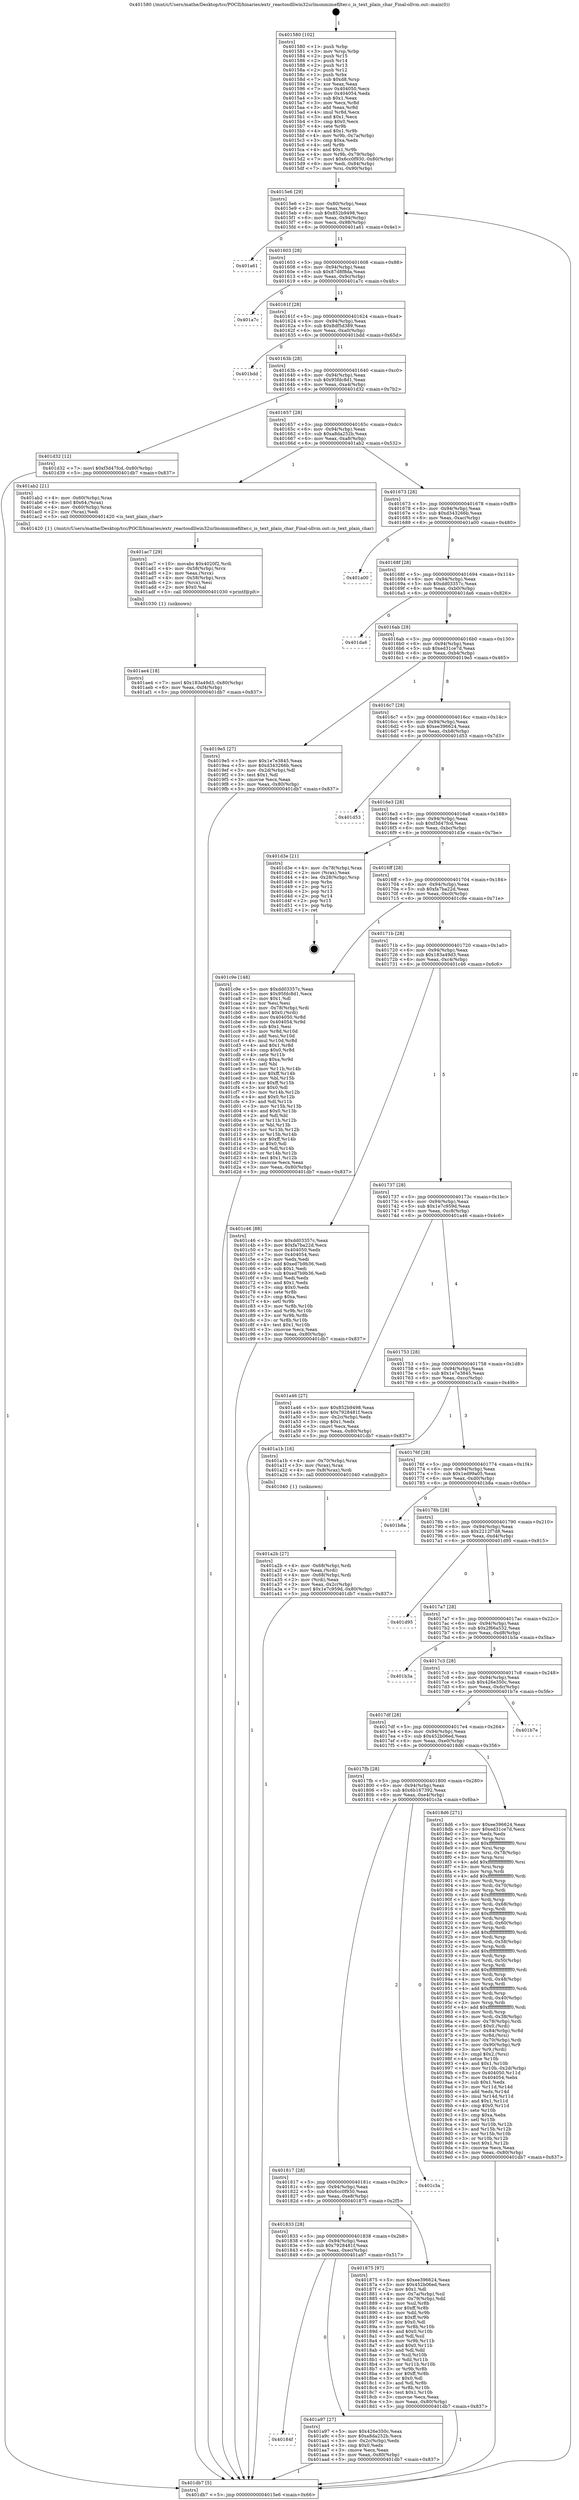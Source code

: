 digraph "0x401580" {
  label = "0x401580 (/mnt/c/Users/mathe/Desktop/tcc/POCII/binaries/extr_reactosdllwin32urlmonmimefilter.c_is_text_plain_char_Final-ollvm.out::main(0))"
  labelloc = "t"
  node[shape=record]

  Entry [label="",width=0.3,height=0.3,shape=circle,fillcolor=black,style=filled]
  "0x4015e6" [label="{
     0x4015e6 [29]\l
     | [instrs]\l
     &nbsp;&nbsp;0x4015e6 \<+3\>: mov -0x80(%rbp),%eax\l
     &nbsp;&nbsp;0x4015e9 \<+2\>: mov %eax,%ecx\l
     &nbsp;&nbsp;0x4015eb \<+6\>: sub $0x852b9498,%ecx\l
     &nbsp;&nbsp;0x4015f1 \<+6\>: mov %eax,-0x94(%rbp)\l
     &nbsp;&nbsp;0x4015f7 \<+6\>: mov %ecx,-0x98(%rbp)\l
     &nbsp;&nbsp;0x4015fd \<+6\>: je 0000000000401a61 \<main+0x4e1\>\l
  }"]
  "0x401a61" [label="{
     0x401a61\l
  }", style=dashed]
  "0x401603" [label="{
     0x401603 [28]\l
     | [instrs]\l
     &nbsp;&nbsp;0x401603 \<+5\>: jmp 0000000000401608 \<main+0x88\>\l
     &nbsp;&nbsp;0x401608 \<+6\>: mov -0x94(%rbp),%eax\l
     &nbsp;&nbsp;0x40160e \<+5\>: sub $0x87d8f8da,%eax\l
     &nbsp;&nbsp;0x401613 \<+6\>: mov %eax,-0x9c(%rbp)\l
     &nbsp;&nbsp;0x401619 \<+6\>: je 0000000000401a7c \<main+0x4fc\>\l
  }"]
  Exit [label="",width=0.3,height=0.3,shape=circle,fillcolor=black,style=filled,peripheries=2]
  "0x401a7c" [label="{
     0x401a7c\l
  }", style=dashed]
  "0x40161f" [label="{
     0x40161f [28]\l
     | [instrs]\l
     &nbsp;&nbsp;0x40161f \<+5\>: jmp 0000000000401624 \<main+0xa4\>\l
     &nbsp;&nbsp;0x401624 \<+6\>: mov -0x94(%rbp),%eax\l
     &nbsp;&nbsp;0x40162a \<+5\>: sub $0x8df5d389,%eax\l
     &nbsp;&nbsp;0x40162f \<+6\>: mov %eax,-0xa0(%rbp)\l
     &nbsp;&nbsp;0x401635 \<+6\>: je 0000000000401bdd \<main+0x65d\>\l
  }"]
  "0x401ae4" [label="{
     0x401ae4 [18]\l
     | [instrs]\l
     &nbsp;&nbsp;0x401ae4 \<+7\>: movl $0x183a49d3,-0x80(%rbp)\l
     &nbsp;&nbsp;0x401aeb \<+6\>: mov %eax,-0xf4(%rbp)\l
     &nbsp;&nbsp;0x401af1 \<+5\>: jmp 0000000000401db7 \<main+0x837\>\l
  }"]
  "0x401bdd" [label="{
     0x401bdd\l
  }", style=dashed]
  "0x40163b" [label="{
     0x40163b [28]\l
     | [instrs]\l
     &nbsp;&nbsp;0x40163b \<+5\>: jmp 0000000000401640 \<main+0xc0\>\l
     &nbsp;&nbsp;0x401640 \<+6\>: mov -0x94(%rbp),%eax\l
     &nbsp;&nbsp;0x401646 \<+5\>: sub $0x95fdc8d1,%eax\l
     &nbsp;&nbsp;0x40164b \<+6\>: mov %eax,-0xa4(%rbp)\l
     &nbsp;&nbsp;0x401651 \<+6\>: je 0000000000401d32 \<main+0x7b2\>\l
  }"]
  "0x401ac7" [label="{
     0x401ac7 [29]\l
     | [instrs]\l
     &nbsp;&nbsp;0x401ac7 \<+10\>: movabs $0x4020f2,%rdi\l
     &nbsp;&nbsp;0x401ad1 \<+4\>: mov -0x58(%rbp),%rcx\l
     &nbsp;&nbsp;0x401ad5 \<+2\>: mov %eax,(%rcx)\l
     &nbsp;&nbsp;0x401ad7 \<+4\>: mov -0x58(%rbp),%rcx\l
     &nbsp;&nbsp;0x401adb \<+2\>: mov (%rcx),%esi\l
     &nbsp;&nbsp;0x401add \<+2\>: mov $0x0,%al\l
     &nbsp;&nbsp;0x401adf \<+5\>: call 0000000000401030 \<printf@plt\>\l
     | [calls]\l
     &nbsp;&nbsp;0x401030 \{1\} (unknown)\l
  }"]
  "0x401d32" [label="{
     0x401d32 [12]\l
     | [instrs]\l
     &nbsp;&nbsp;0x401d32 \<+7\>: movl $0xf3d47fcd,-0x80(%rbp)\l
     &nbsp;&nbsp;0x401d39 \<+5\>: jmp 0000000000401db7 \<main+0x837\>\l
  }"]
  "0x401657" [label="{
     0x401657 [28]\l
     | [instrs]\l
     &nbsp;&nbsp;0x401657 \<+5\>: jmp 000000000040165c \<main+0xdc\>\l
     &nbsp;&nbsp;0x40165c \<+6\>: mov -0x94(%rbp),%eax\l
     &nbsp;&nbsp;0x401662 \<+5\>: sub $0xa8da252b,%eax\l
     &nbsp;&nbsp;0x401667 \<+6\>: mov %eax,-0xa8(%rbp)\l
     &nbsp;&nbsp;0x40166d \<+6\>: je 0000000000401ab2 \<main+0x532\>\l
  }"]
  "0x40184f" [label="{
     0x40184f\l
  }", style=dashed]
  "0x401ab2" [label="{
     0x401ab2 [21]\l
     | [instrs]\l
     &nbsp;&nbsp;0x401ab2 \<+4\>: mov -0x60(%rbp),%rax\l
     &nbsp;&nbsp;0x401ab6 \<+6\>: movl $0x64,(%rax)\l
     &nbsp;&nbsp;0x401abc \<+4\>: mov -0x60(%rbp),%rax\l
     &nbsp;&nbsp;0x401ac0 \<+2\>: mov (%rax),%edi\l
     &nbsp;&nbsp;0x401ac2 \<+5\>: call 0000000000401420 \<is_text_plain_char\>\l
     | [calls]\l
     &nbsp;&nbsp;0x401420 \{1\} (/mnt/c/Users/mathe/Desktop/tcc/POCII/binaries/extr_reactosdllwin32urlmonmimefilter.c_is_text_plain_char_Final-ollvm.out::is_text_plain_char)\l
  }"]
  "0x401673" [label="{
     0x401673 [28]\l
     | [instrs]\l
     &nbsp;&nbsp;0x401673 \<+5\>: jmp 0000000000401678 \<main+0xf8\>\l
     &nbsp;&nbsp;0x401678 \<+6\>: mov -0x94(%rbp),%eax\l
     &nbsp;&nbsp;0x40167e \<+5\>: sub $0xd343266b,%eax\l
     &nbsp;&nbsp;0x401683 \<+6\>: mov %eax,-0xac(%rbp)\l
     &nbsp;&nbsp;0x401689 \<+6\>: je 0000000000401a00 \<main+0x480\>\l
  }"]
  "0x401a97" [label="{
     0x401a97 [27]\l
     | [instrs]\l
     &nbsp;&nbsp;0x401a97 \<+5\>: mov $0x426e350c,%eax\l
     &nbsp;&nbsp;0x401a9c \<+5\>: mov $0xa8da252b,%ecx\l
     &nbsp;&nbsp;0x401aa1 \<+3\>: mov -0x2c(%rbp),%edx\l
     &nbsp;&nbsp;0x401aa4 \<+3\>: cmp $0x0,%edx\l
     &nbsp;&nbsp;0x401aa7 \<+3\>: cmove %ecx,%eax\l
     &nbsp;&nbsp;0x401aaa \<+3\>: mov %eax,-0x80(%rbp)\l
     &nbsp;&nbsp;0x401aad \<+5\>: jmp 0000000000401db7 \<main+0x837\>\l
  }"]
  "0x401a00" [label="{
     0x401a00\l
  }", style=dashed]
  "0x40168f" [label="{
     0x40168f [28]\l
     | [instrs]\l
     &nbsp;&nbsp;0x40168f \<+5\>: jmp 0000000000401694 \<main+0x114\>\l
     &nbsp;&nbsp;0x401694 \<+6\>: mov -0x94(%rbp),%eax\l
     &nbsp;&nbsp;0x40169a \<+5\>: sub $0xdd03357c,%eax\l
     &nbsp;&nbsp;0x40169f \<+6\>: mov %eax,-0xb0(%rbp)\l
     &nbsp;&nbsp;0x4016a5 \<+6\>: je 0000000000401da6 \<main+0x826\>\l
  }"]
  "0x401a2b" [label="{
     0x401a2b [27]\l
     | [instrs]\l
     &nbsp;&nbsp;0x401a2b \<+4\>: mov -0x68(%rbp),%rdi\l
     &nbsp;&nbsp;0x401a2f \<+2\>: mov %eax,(%rdi)\l
     &nbsp;&nbsp;0x401a31 \<+4\>: mov -0x68(%rbp),%rdi\l
     &nbsp;&nbsp;0x401a35 \<+2\>: mov (%rdi),%eax\l
     &nbsp;&nbsp;0x401a37 \<+3\>: mov %eax,-0x2c(%rbp)\l
     &nbsp;&nbsp;0x401a3a \<+7\>: movl $0x1e7c959d,-0x80(%rbp)\l
     &nbsp;&nbsp;0x401a41 \<+5\>: jmp 0000000000401db7 \<main+0x837\>\l
  }"]
  "0x401da6" [label="{
     0x401da6\l
  }", style=dashed]
  "0x4016ab" [label="{
     0x4016ab [28]\l
     | [instrs]\l
     &nbsp;&nbsp;0x4016ab \<+5\>: jmp 00000000004016b0 \<main+0x130\>\l
     &nbsp;&nbsp;0x4016b0 \<+6\>: mov -0x94(%rbp),%eax\l
     &nbsp;&nbsp;0x4016b6 \<+5\>: sub $0xed31ce7d,%eax\l
     &nbsp;&nbsp;0x4016bb \<+6\>: mov %eax,-0xb4(%rbp)\l
     &nbsp;&nbsp;0x4016c1 \<+6\>: je 00000000004019e5 \<main+0x465\>\l
  }"]
  "0x401580" [label="{
     0x401580 [102]\l
     | [instrs]\l
     &nbsp;&nbsp;0x401580 \<+1\>: push %rbp\l
     &nbsp;&nbsp;0x401581 \<+3\>: mov %rsp,%rbp\l
     &nbsp;&nbsp;0x401584 \<+2\>: push %r15\l
     &nbsp;&nbsp;0x401586 \<+2\>: push %r14\l
     &nbsp;&nbsp;0x401588 \<+2\>: push %r13\l
     &nbsp;&nbsp;0x40158a \<+2\>: push %r12\l
     &nbsp;&nbsp;0x40158c \<+1\>: push %rbx\l
     &nbsp;&nbsp;0x40158d \<+7\>: sub $0xd8,%rsp\l
     &nbsp;&nbsp;0x401594 \<+2\>: xor %eax,%eax\l
     &nbsp;&nbsp;0x401596 \<+7\>: mov 0x404050,%ecx\l
     &nbsp;&nbsp;0x40159d \<+7\>: mov 0x404054,%edx\l
     &nbsp;&nbsp;0x4015a4 \<+3\>: sub $0x1,%eax\l
     &nbsp;&nbsp;0x4015a7 \<+3\>: mov %ecx,%r8d\l
     &nbsp;&nbsp;0x4015aa \<+3\>: add %eax,%r8d\l
     &nbsp;&nbsp;0x4015ad \<+4\>: imul %r8d,%ecx\l
     &nbsp;&nbsp;0x4015b1 \<+3\>: and $0x1,%ecx\l
     &nbsp;&nbsp;0x4015b4 \<+3\>: cmp $0x0,%ecx\l
     &nbsp;&nbsp;0x4015b7 \<+4\>: sete %r9b\l
     &nbsp;&nbsp;0x4015bb \<+4\>: and $0x1,%r9b\l
     &nbsp;&nbsp;0x4015bf \<+4\>: mov %r9b,-0x7a(%rbp)\l
     &nbsp;&nbsp;0x4015c3 \<+3\>: cmp $0xa,%edx\l
     &nbsp;&nbsp;0x4015c6 \<+4\>: setl %r9b\l
     &nbsp;&nbsp;0x4015ca \<+4\>: and $0x1,%r9b\l
     &nbsp;&nbsp;0x4015ce \<+4\>: mov %r9b,-0x79(%rbp)\l
     &nbsp;&nbsp;0x4015d2 \<+7\>: movl $0x6cc0f930,-0x80(%rbp)\l
     &nbsp;&nbsp;0x4015d9 \<+6\>: mov %edi,-0x84(%rbp)\l
     &nbsp;&nbsp;0x4015df \<+7\>: mov %rsi,-0x90(%rbp)\l
  }"]
  "0x4019e5" [label="{
     0x4019e5 [27]\l
     | [instrs]\l
     &nbsp;&nbsp;0x4019e5 \<+5\>: mov $0x1e7e3845,%eax\l
     &nbsp;&nbsp;0x4019ea \<+5\>: mov $0xd343266b,%ecx\l
     &nbsp;&nbsp;0x4019ef \<+3\>: mov -0x2d(%rbp),%dl\l
     &nbsp;&nbsp;0x4019f2 \<+3\>: test $0x1,%dl\l
     &nbsp;&nbsp;0x4019f5 \<+3\>: cmovne %ecx,%eax\l
     &nbsp;&nbsp;0x4019f8 \<+3\>: mov %eax,-0x80(%rbp)\l
     &nbsp;&nbsp;0x4019fb \<+5\>: jmp 0000000000401db7 \<main+0x837\>\l
  }"]
  "0x4016c7" [label="{
     0x4016c7 [28]\l
     | [instrs]\l
     &nbsp;&nbsp;0x4016c7 \<+5\>: jmp 00000000004016cc \<main+0x14c\>\l
     &nbsp;&nbsp;0x4016cc \<+6\>: mov -0x94(%rbp),%eax\l
     &nbsp;&nbsp;0x4016d2 \<+5\>: sub $0xee396624,%eax\l
     &nbsp;&nbsp;0x4016d7 \<+6\>: mov %eax,-0xb8(%rbp)\l
     &nbsp;&nbsp;0x4016dd \<+6\>: je 0000000000401d53 \<main+0x7d3\>\l
  }"]
  "0x401db7" [label="{
     0x401db7 [5]\l
     | [instrs]\l
     &nbsp;&nbsp;0x401db7 \<+5\>: jmp 00000000004015e6 \<main+0x66\>\l
  }"]
  "0x401d53" [label="{
     0x401d53\l
  }", style=dashed]
  "0x4016e3" [label="{
     0x4016e3 [28]\l
     | [instrs]\l
     &nbsp;&nbsp;0x4016e3 \<+5\>: jmp 00000000004016e8 \<main+0x168\>\l
     &nbsp;&nbsp;0x4016e8 \<+6\>: mov -0x94(%rbp),%eax\l
     &nbsp;&nbsp;0x4016ee \<+5\>: sub $0xf3d47fcd,%eax\l
     &nbsp;&nbsp;0x4016f3 \<+6\>: mov %eax,-0xbc(%rbp)\l
     &nbsp;&nbsp;0x4016f9 \<+6\>: je 0000000000401d3e \<main+0x7be\>\l
  }"]
  "0x401833" [label="{
     0x401833 [28]\l
     | [instrs]\l
     &nbsp;&nbsp;0x401833 \<+5\>: jmp 0000000000401838 \<main+0x2b8\>\l
     &nbsp;&nbsp;0x401838 \<+6\>: mov -0x94(%rbp),%eax\l
     &nbsp;&nbsp;0x40183e \<+5\>: sub $0x7928481f,%eax\l
     &nbsp;&nbsp;0x401843 \<+6\>: mov %eax,-0xec(%rbp)\l
     &nbsp;&nbsp;0x401849 \<+6\>: je 0000000000401a97 \<main+0x517\>\l
  }"]
  "0x401d3e" [label="{
     0x401d3e [21]\l
     | [instrs]\l
     &nbsp;&nbsp;0x401d3e \<+4\>: mov -0x78(%rbp),%rax\l
     &nbsp;&nbsp;0x401d42 \<+2\>: mov (%rax),%eax\l
     &nbsp;&nbsp;0x401d44 \<+4\>: lea -0x28(%rbp),%rsp\l
     &nbsp;&nbsp;0x401d48 \<+1\>: pop %rbx\l
     &nbsp;&nbsp;0x401d49 \<+2\>: pop %r12\l
     &nbsp;&nbsp;0x401d4b \<+2\>: pop %r13\l
     &nbsp;&nbsp;0x401d4d \<+2\>: pop %r14\l
     &nbsp;&nbsp;0x401d4f \<+2\>: pop %r15\l
     &nbsp;&nbsp;0x401d51 \<+1\>: pop %rbp\l
     &nbsp;&nbsp;0x401d52 \<+1\>: ret\l
  }"]
  "0x4016ff" [label="{
     0x4016ff [28]\l
     | [instrs]\l
     &nbsp;&nbsp;0x4016ff \<+5\>: jmp 0000000000401704 \<main+0x184\>\l
     &nbsp;&nbsp;0x401704 \<+6\>: mov -0x94(%rbp),%eax\l
     &nbsp;&nbsp;0x40170a \<+5\>: sub $0xfa7ba22d,%eax\l
     &nbsp;&nbsp;0x40170f \<+6\>: mov %eax,-0xc0(%rbp)\l
     &nbsp;&nbsp;0x401715 \<+6\>: je 0000000000401c9e \<main+0x71e\>\l
  }"]
  "0x401875" [label="{
     0x401875 [97]\l
     | [instrs]\l
     &nbsp;&nbsp;0x401875 \<+5\>: mov $0xee396624,%eax\l
     &nbsp;&nbsp;0x40187a \<+5\>: mov $0x452b06ed,%ecx\l
     &nbsp;&nbsp;0x40187f \<+2\>: mov $0x1,%dl\l
     &nbsp;&nbsp;0x401881 \<+4\>: mov -0x7a(%rbp),%sil\l
     &nbsp;&nbsp;0x401885 \<+4\>: mov -0x79(%rbp),%dil\l
     &nbsp;&nbsp;0x401889 \<+3\>: mov %sil,%r8b\l
     &nbsp;&nbsp;0x40188c \<+4\>: xor $0xff,%r8b\l
     &nbsp;&nbsp;0x401890 \<+3\>: mov %dil,%r9b\l
     &nbsp;&nbsp;0x401893 \<+4\>: xor $0xff,%r9b\l
     &nbsp;&nbsp;0x401897 \<+3\>: xor $0x0,%dl\l
     &nbsp;&nbsp;0x40189a \<+3\>: mov %r8b,%r10b\l
     &nbsp;&nbsp;0x40189d \<+4\>: and $0x0,%r10b\l
     &nbsp;&nbsp;0x4018a1 \<+3\>: and %dl,%sil\l
     &nbsp;&nbsp;0x4018a4 \<+3\>: mov %r9b,%r11b\l
     &nbsp;&nbsp;0x4018a7 \<+4\>: and $0x0,%r11b\l
     &nbsp;&nbsp;0x4018ab \<+3\>: and %dl,%dil\l
     &nbsp;&nbsp;0x4018ae \<+3\>: or %sil,%r10b\l
     &nbsp;&nbsp;0x4018b1 \<+3\>: or %dil,%r11b\l
     &nbsp;&nbsp;0x4018b4 \<+3\>: xor %r11b,%r10b\l
     &nbsp;&nbsp;0x4018b7 \<+3\>: or %r9b,%r8b\l
     &nbsp;&nbsp;0x4018ba \<+4\>: xor $0xff,%r8b\l
     &nbsp;&nbsp;0x4018be \<+3\>: or $0x0,%dl\l
     &nbsp;&nbsp;0x4018c1 \<+3\>: and %dl,%r8b\l
     &nbsp;&nbsp;0x4018c4 \<+3\>: or %r8b,%r10b\l
     &nbsp;&nbsp;0x4018c7 \<+4\>: test $0x1,%r10b\l
     &nbsp;&nbsp;0x4018cb \<+3\>: cmovne %ecx,%eax\l
     &nbsp;&nbsp;0x4018ce \<+3\>: mov %eax,-0x80(%rbp)\l
     &nbsp;&nbsp;0x4018d1 \<+5\>: jmp 0000000000401db7 \<main+0x837\>\l
  }"]
  "0x401c9e" [label="{
     0x401c9e [148]\l
     | [instrs]\l
     &nbsp;&nbsp;0x401c9e \<+5\>: mov $0xdd03357c,%eax\l
     &nbsp;&nbsp;0x401ca3 \<+5\>: mov $0x95fdc8d1,%ecx\l
     &nbsp;&nbsp;0x401ca8 \<+2\>: mov $0x1,%dl\l
     &nbsp;&nbsp;0x401caa \<+2\>: xor %esi,%esi\l
     &nbsp;&nbsp;0x401cac \<+4\>: mov -0x78(%rbp),%rdi\l
     &nbsp;&nbsp;0x401cb0 \<+6\>: movl $0x0,(%rdi)\l
     &nbsp;&nbsp;0x401cb6 \<+8\>: mov 0x404050,%r8d\l
     &nbsp;&nbsp;0x401cbe \<+8\>: mov 0x404054,%r9d\l
     &nbsp;&nbsp;0x401cc6 \<+3\>: sub $0x1,%esi\l
     &nbsp;&nbsp;0x401cc9 \<+3\>: mov %r8d,%r10d\l
     &nbsp;&nbsp;0x401ccc \<+3\>: add %esi,%r10d\l
     &nbsp;&nbsp;0x401ccf \<+4\>: imul %r10d,%r8d\l
     &nbsp;&nbsp;0x401cd3 \<+4\>: and $0x1,%r8d\l
     &nbsp;&nbsp;0x401cd7 \<+4\>: cmp $0x0,%r8d\l
     &nbsp;&nbsp;0x401cdb \<+4\>: sete %r11b\l
     &nbsp;&nbsp;0x401cdf \<+4\>: cmp $0xa,%r9d\l
     &nbsp;&nbsp;0x401ce3 \<+3\>: setl %bl\l
     &nbsp;&nbsp;0x401ce6 \<+3\>: mov %r11b,%r14b\l
     &nbsp;&nbsp;0x401ce9 \<+4\>: xor $0xff,%r14b\l
     &nbsp;&nbsp;0x401ced \<+3\>: mov %bl,%r15b\l
     &nbsp;&nbsp;0x401cf0 \<+4\>: xor $0xff,%r15b\l
     &nbsp;&nbsp;0x401cf4 \<+3\>: xor $0x0,%dl\l
     &nbsp;&nbsp;0x401cf7 \<+3\>: mov %r14b,%r12b\l
     &nbsp;&nbsp;0x401cfa \<+4\>: and $0x0,%r12b\l
     &nbsp;&nbsp;0x401cfe \<+3\>: and %dl,%r11b\l
     &nbsp;&nbsp;0x401d01 \<+3\>: mov %r15b,%r13b\l
     &nbsp;&nbsp;0x401d04 \<+4\>: and $0x0,%r13b\l
     &nbsp;&nbsp;0x401d08 \<+2\>: and %dl,%bl\l
     &nbsp;&nbsp;0x401d0a \<+3\>: or %r11b,%r12b\l
     &nbsp;&nbsp;0x401d0d \<+3\>: or %bl,%r13b\l
     &nbsp;&nbsp;0x401d10 \<+3\>: xor %r13b,%r12b\l
     &nbsp;&nbsp;0x401d13 \<+3\>: or %r15b,%r14b\l
     &nbsp;&nbsp;0x401d16 \<+4\>: xor $0xff,%r14b\l
     &nbsp;&nbsp;0x401d1a \<+3\>: or $0x0,%dl\l
     &nbsp;&nbsp;0x401d1d \<+3\>: and %dl,%r14b\l
     &nbsp;&nbsp;0x401d20 \<+3\>: or %r14b,%r12b\l
     &nbsp;&nbsp;0x401d23 \<+4\>: test $0x1,%r12b\l
     &nbsp;&nbsp;0x401d27 \<+3\>: cmovne %ecx,%eax\l
     &nbsp;&nbsp;0x401d2a \<+3\>: mov %eax,-0x80(%rbp)\l
     &nbsp;&nbsp;0x401d2d \<+5\>: jmp 0000000000401db7 \<main+0x837\>\l
  }"]
  "0x40171b" [label="{
     0x40171b [28]\l
     | [instrs]\l
     &nbsp;&nbsp;0x40171b \<+5\>: jmp 0000000000401720 \<main+0x1a0\>\l
     &nbsp;&nbsp;0x401720 \<+6\>: mov -0x94(%rbp),%eax\l
     &nbsp;&nbsp;0x401726 \<+5\>: sub $0x183a49d3,%eax\l
     &nbsp;&nbsp;0x40172b \<+6\>: mov %eax,-0xc4(%rbp)\l
     &nbsp;&nbsp;0x401731 \<+6\>: je 0000000000401c46 \<main+0x6c6\>\l
  }"]
  "0x401817" [label="{
     0x401817 [28]\l
     | [instrs]\l
     &nbsp;&nbsp;0x401817 \<+5\>: jmp 000000000040181c \<main+0x29c\>\l
     &nbsp;&nbsp;0x40181c \<+6\>: mov -0x94(%rbp),%eax\l
     &nbsp;&nbsp;0x401822 \<+5\>: sub $0x6cc0f930,%eax\l
     &nbsp;&nbsp;0x401827 \<+6\>: mov %eax,-0xe8(%rbp)\l
     &nbsp;&nbsp;0x40182d \<+6\>: je 0000000000401875 \<main+0x2f5\>\l
  }"]
  "0x401c46" [label="{
     0x401c46 [88]\l
     | [instrs]\l
     &nbsp;&nbsp;0x401c46 \<+5\>: mov $0xdd03357c,%eax\l
     &nbsp;&nbsp;0x401c4b \<+5\>: mov $0xfa7ba22d,%ecx\l
     &nbsp;&nbsp;0x401c50 \<+7\>: mov 0x404050,%edx\l
     &nbsp;&nbsp;0x401c57 \<+7\>: mov 0x404054,%esi\l
     &nbsp;&nbsp;0x401c5e \<+2\>: mov %edx,%edi\l
     &nbsp;&nbsp;0x401c60 \<+6\>: add $0xed7b9b36,%edi\l
     &nbsp;&nbsp;0x401c66 \<+3\>: sub $0x1,%edi\l
     &nbsp;&nbsp;0x401c69 \<+6\>: sub $0xed7b9b36,%edi\l
     &nbsp;&nbsp;0x401c6f \<+3\>: imul %edi,%edx\l
     &nbsp;&nbsp;0x401c72 \<+3\>: and $0x1,%edx\l
     &nbsp;&nbsp;0x401c75 \<+3\>: cmp $0x0,%edx\l
     &nbsp;&nbsp;0x401c78 \<+4\>: sete %r8b\l
     &nbsp;&nbsp;0x401c7c \<+3\>: cmp $0xa,%esi\l
     &nbsp;&nbsp;0x401c7f \<+4\>: setl %r9b\l
     &nbsp;&nbsp;0x401c83 \<+3\>: mov %r8b,%r10b\l
     &nbsp;&nbsp;0x401c86 \<+3\>: and %r9b,%r10b\l
     &nbsp;&nbsp;0x401c89 \<+3\>: xor %r9b,%r8b\l
     &nbsp;&nbsp;0x401c8c \<+3\>: or %r8b,%r10b\l
     &nbsp;&nbsp;0x401c8f \<+4\>: test $0x1,%r10b\l
     &nbsp;&nbsp;0x401c93 \<+3\>: cmovne %ecx,%eax\l
     &nbsp;&nbsp;0x401c96 \<+3\>: mov %eax,-0x80(%rbp)\l
     &nbsp;&nbsp;0x401c99 \<+5\>: jmp 0000000000401db7 \<main+0x837\>\l
  }"]
  "0x401737" [label="{
     0x401737 [28]\l
     | [instrs]\l
     &nbsp;&nbsp;0x401737 \<+5\>: jmp 000000000040173c \<main+0x1bc\>\l
     &nbsp;&nbsp;0x40173c \<+6\>: mov -0x94(%rbp),%eax\l
     &nbsp;&nbsp;0x401742 \<+5\>: sub $0x1e7c959d,%eax\l
     &nbsp;&nbsp;0x401747 \<+6\>: mov %eax,-0xc8(%rbp)\l
     &nbsp;&nbsp;0x40174d \<+6\>: je 0000000000401a46 \<main+0x4c6\>\l
  }"]
  "0x401c3a" [label="{
     0x401c3a\l
  }", style=dashed]
  "0x401a46" [label="{
     0x401a46 [27]\l
     | [instrs]\l
     &nbsp;&nbsp;0x401a46 \<+5\>: mov $0x852b9498,%eax\l
     &nbsp;&nbsp;0x401a4b \<+5\>: mov $0x7928481f,%ecx\l
     &nbsp;&nbsp;0x401a50 \<+3\>: mov -0x2c(%rbp),%edx\l
     &nbsp;&nbsp;0x401a53 \<+3\>: cmp $0x1,%edx\l
     &nbsp;&nbsp;0x401a56 \<+3\>: cmovl %ecx,%eax\l
     &nbsp;&nbsp;0x401a59 \<+3\>: mov %eax,-0x80(%rbp)\l
     &nbsp;&nbsp;0x401a5c \<+5\>: jmp 0000000000401db7 \<main+0x837\>\l
  }"]
  "0x401753" [label="{
     0x401753 [28]\l
     | [instrs]\l
     &nbsp;&nbsp;0x401753 \<+5\>: jmp 0000000000401758 \<main+0x1d8\>\l
     &nbsp;&nbsp;0x401758 \<+6\>: mov -0x94(%rbp),%eax\l
     &nbsp;&nbsp;0x40175e \<+5\>: sub $0x1e7e3845,%eax\l
     &nbsp;&nbsp;0x401763 \<+6\>: mov %eax,-0xcc(%rbp)\l
     &nbsp;&nbsp;0x401769 \<+6\>: je 0000000000401a1b \<main+0x49b\>\l
  }"]
  "0x4017fb" [label="{
     0x4017fb [28]\l
     | [instrs]\l
     &nbsp;&nbsp;0x4017fb \<+5\>: jmp 0000000000401800 \<main+0x280\>\l
     &nbsp;&nbsp;0x401800 \<+6\>: mov -0x94(%rbp),%eax\l
     &nbsp;&nbsp;0x401806 \<+5\>: sub $0x6b167392,%eax\l
     &nbsp;&nbsp;0x40180b \<+6\>: mov %eax,-0xe4(%rbp)\l
     &nbsp;&nbsp;0x401811 \<+6\>: je 0000000000401c3a \<main+0x6ba\>\l
  }"]
  "0x401a1b" [label="{
     0x401a1b [16]\l
     | [instrs]\l
     &nbsp;&nbsp;0x401a1b \<+4\>: mov -0x70(%rbp),%rax\l
     &nbsp;&nbsp;0x401a1f \<+3\>: mov (%rax),%rax\l
     &nbsp;&nbsp;0x401a22 \<+4\>: mov 0x8(%rax),%rdi\l
     &nbsp;&nbsp;0x401a26 \<+5\>: call 0000000000401040 \<atoi@plt\>\l
     | [calls]\l
     &nbsp;&nbsp;0x401040 \{1\} (unknown)\l
  }"]
  "0x40176f" [label="{
     0x40176f [28]\l
     | [instrs]\l
     &nbsp;&nbsp;0x40176f \<+5\>: jmp 0000000000401774 \<main+0x1f4\>\l
     &nbsp;&nbsp;0x401774 \<+6\>: mov -0x94(%rbp),%eax\l
     &nbsp;&nbsp;0x40177a \<+5\>: sub $0x1ed99a05,%eax\l
     &nbsp;&nbsp;0x40177f \<+6\>: mov %eax,-0xd0(%rbp)\l
     &nbsp;&nbsp;0x401785 \<+6\>: je 0000000000401b8a \<main+0x60a\>\l
  }"]
  "0x4018d6" [label="{
     0x4018d6 [271]\l
     | [instrs]\l
     &nbsp;&nbsp;0x4018d6 \<+5\>: mov $0xee396624,%eax\l
     &nbsp;&nbsp;0x4018db \<+5\>: mov $0xed31ce7d,%ecx\l
     &nbsp;&nbsp;0x4018e0 \<+2\>: xor %edx,%edx\l
     &nbsp;&nbsp;0x4018e2 \<+3\>: mov %rsp,%rsi\l
     &nbsp;&nbsp;0x4018e5 \<+4\>: add $0xfffffffffffffff0,%rsi\l
     &nbsp;&nbsp;0x4018e9 \<+3\>: mov %rsi,%rsp\l
     &nbsp;&nbsp;0x4018ec \<+4\>: mov %rsi,-0x78(%rbp)\l
     &nbsp;&nbsp;0x4018f0 \<+3\>: mov %rsp,%rsi\l
     &nbsp;&nbsp;0x4018f3 \<+4\>: add $0xfffffffffffffff0,%rsi\l
     &nbsp;&nbsp;0x4018f7 \<+3\>: mov %rsi,%rsp\l
     &nbsp;&nbsp;0x4018fa \<+3\>: mov %rsp,%rdi\l
     &nbsp;&nbsp;0x4018fd \<+4\>: add $0xfffffffffffffff0,%rdi\l
     &nbsp;&nbsp;0x401901 \<+3\>: mov %rdi,%rsp\l
     &nbsp;&nbsp;0x401904 \<+4\>: mov %rdi,-0x70(%rbp)\l
     &nbsp;&nbsp;0x401908 \<+3\>: mov %rsp,%rdi\l
     &nbsp;&nbsp;0x40190b \<+4\>: add $0xfffffffffffffff0,%rdi\l
     &nbsp;&nbsp;0x40190f \<+3\>: mov %rdi,%rsp\l
     &nbsp;&nbsp;0x401912 \<+4\>: mov %rdi,-0x68(%rbp)\l
     &nbsp;&nbsp;0x401916 \<+3\>: mov %rsp,%rdi\l
     &nbsp;&nbsp;0x401919 \<+4\>: add $0xfffffffffffffff0,%rdi\l
     &nbsp;&nbsp;0x40191d \<+3\>: mov %rdi,%rsp\l
     &nbsp;&nbsp;0x401920 \<+4\>: mov %rdi,-0x60(%rbp)\l
     &nbsp;&nbsp;0x401924 \<+3\>: mov %rsp,%rdi\l
     &nbsp;&nbsp;0x401927 \<+4\>: add $0xfffffffffffffff0,%rdi\l
     &nbsp;&nbsp;0x40192b \<+3\>: mov %rdi,%rsp\l
     &nbsp;&nbsp;0x40192e \<+4\>: mov %rdi,-0x58(%rbp)\l
     &nbsp;&nbsp;0x401932 \<+3\>: mov %rsp,%rdi\l
     &nbsp;&nbsp;0x401935 \<+4\>: add $0xfffffffffffffff0,%rdi\l
     &nbsp;&nbsp;0x401939 \<+3\>: mov %rdi,%rsp\l
     &nbsp;&nbsp;0x40193c \<+4\>: mov %rdi,-0x50(%rbp)\l
     &nbsp;&nbsp;0x401940 \<+3\>: mov %rsp,%rdi\l
     &nbsp;&nbsp;0x401943 \<+4\>: add $0xfffffffffffffff0,%rdi\l
     &nbsp;&nbsp;0x401947 \<+3\>: mov %rdi,%rsp\l
     &nbsp;&nbsp;0x40194a \<+4\>: mov %rdi,-0x48(%rbp)\l
     &nbsp;&nbsp;0x40194e \<+3\>: mov %rsp,%rdi\l
     &nbsp;&nbsp;0x401951 \<+4\>: add $0xfffffffffffffff0,%rdi\l
     &nbsp;&nbsp;0x401955 \<+3\>: mov %rdi,%rsp\l
     &nbsp;&nbsp;0x401958 \<+4\>: mov %rdi,-0x40(%rbp)\l
     &nbsp;&nbsp;0x40195c \<+3\>: mov %rsp,%rdi\l
     &nbsp;&nbsp;0x40195f \<+4\>: add $0xfffffffffffffff0,%rdi\l
     &nbsp;&nbsp;0x401963 \<+3\>: mov %rdi,%rsp\l
     &nbsp;&nbsp;0x401966 \<+4\>: mov %rdi,-0x38(%rbp)\l
     &nbsp;&nbsp;0x40196a \<+4\>: mov -0x78(%rbp),%rdi\l
     &nbsp;&nbsp;0x40196e \<+6\>: movl $0x0,(%rdi)\l
     &nbsp;&nbsp;0x401974 \<+7\>: mov -0x84(%rbp),%r8d\l
     &nbsp;&nbsp;0x40197b \<+3\>: mov %r8d,(%rsi)\l
     &nbsp;&nbsp;0x40197e \<+4\>: mov -0x70(%rbp),%rdi\l
     &nbsp;&nbsp;0x401982 \<+7\>: mov -0x90(%rbp),%r9\l
     &nbsp;&nbsp;0x401989 \<+3\>: mov %r9,(%rdi)\l
     &nbsp;&nbsp;0x40198c \<+3\>: cmpl $0x2,(%rsi)\l
     &nbsp;&nbsp;0x40198f \<+4\>: setne %r10b\l
     &nbsp;&nbsp;0x401993 \<+4\>: and $0x1,%r10b\l
     &nbsp;&nbsp;0x401997 \<+4\>: mov %r10b,-0x2d(%rbp)\l
     &nbsp;&nbsp;0x40199b \<+8\>: mov 0x404050,%r11d\l
     &nbsp;&nbsp;0x4019a3 \<+7\>: mov 0x404054,%ebx\l
     &nbsp;&nbsp;0x4019aa \<+3\>: sub $0x1,%edx\l
     &nbsp;&nbsp;0x4019ad \<+3\>: mov %r11d,%r14d\l
     &nbsp;&nbsp;0x4019b0 \<+3\>: add %edx,%r14d\l
     &nbsp;&nbsp;0x4019b3 \<+4\>: imul %r14d,%r11d\l
     &nbsp;&nbsp;0x4019b7 \<+4\>: and $0x1,%r11d\l
     &nbsp;&nbsp;0x4019bb \<+4\>: cmp $0x0,%r11d\l
     &nbsp;&nbsp;0x4019bf \<+4\>: sete %r10b\l
     &nbsp;&nbsp;0x4019c3 \<+3\>: cmp $0xa,%ebx\l
     &nbsp;&nbsp;0x4019c6 \<+4\>: setl %r15b\l
     &nbsp;&nbsp;0x4019ca \<+3\>: mov %r10b,%r12b\l
     &nbsp;&nbsp;0x4019cd \<+3\>: and %r15b,%r12b\l
     &nbsp;&nbsp;0x4019d0 \<+3\>: xor %r15b,%r10b\l
     &nbsp;&nbsp;0x4019d3 \<+3\>: or %r10b,%r12b\l
     &nbsp;&nbsp;0x4019d6 \<+4\>: test $0x1,%r12b\l
     &nbsp;&nbsp;0x4019da \<+3\>: cmovne %ecx,%eax\l
     &nbsp;&nbsp;0x4019dd \<+3\>: mov %eax,-0x80(%rbp)\l
     &nbsp;&nbsp;0x4019e0 \<+5\>: jmp 0000000000401db7 \<main+0x837\>\l
  }"]
  "0x401b8a" [label="{
     0x401b8a\l
  }", style=dashed]
  "0x40178b" [label="{
     0x40178b [28]\l
     | [instrs]\l
     &nbsp;&nbsp;0x40178b \<+5\>: jmp 0000000000401790 \<main+0x210\>\l
     &nbsp;&nbsp;0x401790 \<+6\>: mov -0x94(%rbp),%eax\l
     &nbsp;&nbsp;0x401796 \<+5\>: sub $0x2212f7d8,%eax\l
     &nbsp;&nbsp;0x40179b \<+6\>: mov %eax,-0xd4(%rbp)\l
     &nbsp;&nbsp;0x4017a1 \<+6\>: je 0000000000401d95 \<main+0x815\>\l
  }"]
  "0x4017df" [label="{
     0x4017df [28]\l
     | [instrs]\l
     &nbsp;&nbsp;0x4017df \<+5\>: jmp 00000000004017e4 \<main+0x264\>\l
     &nbsp;&nbsp;0x4017e4 \<+6\>: mov -0x94(%rbp),%eax\l
     &nbsp;&nbsp;0x4017ea \<+5\>: sub $0x452b06ed,%eax\l
     &nbsp;&nbsp;0x4017ef \<+6\>: mov %eax,-0xe0(%rbp)\l
     &nbsp;&nbsp;0x4017f5 \<+6\>: je 00000000004018d6 \<main+0x356\>\l
  }"]
  "0x401d95" [label="{
     0x401d95\l
  }", style=dashed]
  "0x4017a7" [label="{
     0x4017a7 [28]\l
     | [instrs]\l
     &nbsp;&nbsp;0x4017a7 \<+5\>: jmp 00000000004017ac \<main+0x22c\>\l
     &nbsp;&nbsp;0x4017ac \<+6\>: mov -0x94(%rbp),%eax\l
     &nbsp;&nbsp;0x4017b2 \<+5\>: sub $0x2f66a532,%eax\l
     &nbsp;&nbsp;0x4017b7 \<+6\>: mov %eax,-0xd8(%rbp)\l
     &nbsp;&nbsp;0x4017bd \<+6\>: je 0000000000401b3a \<main+0x5ba\>\l
  }"]
  "0x401b7e" [label="{
     0x401b7e\l
  }", style=dashed]
  "0x401b3a" [label="{
     0x401b3a\l
  }", style=dashed]
  "0x4017c3" [label="{
     0x4017c3 [28]\l
     | [instrs]\l
     &nbsp;&nbsp;0x4017c3 \<+5\>: jmp 00000000004017c8 \<main+0x248\>\l
     &nbsp;&nbsp;0x4017c8 \<+6\>: mov -0x94(%rbp),%eax\l
     &nbsp;&nbsp;0x4017ce \<+5\>: sub $0x426e350c,%eax\l
     &nbsp;&nbsp;0x4017d3 \<+6\>: mov %eax,-0xdc(%rbp)\l
     &nbsp;&nbsp;0x4017d9 \<+6\>: je 0000000000401b7e \<main+0x5fe\>\l
  }"]
  Entry -> "0x401580" [label=" 1"]
  "0x4015e6" -> "0x401a61" [label=" 0"]
  "0x4015e6" -> "0x401603" [label=" 11"]
  "0x401d3e" -> Exit [label=" 1"]
  "0x401603" -> "0x401a7c" [label=" 0"]
  "0x401603" -> "0x40161f" [label=" 11"]
  "0x401d32" -> "0x401db7" [label=" 1"]
  "0x40161f" -> "0x401bdd" [label=" 0"]
  "0x40161f" -> "0x40163b" [label=" 11"]
  "0x401c9e" -> "0x401db7" [label=" 1"]
  "0x40163b" -> "0x401d32" [label=" 1"]
  "0x40163b" -> "0x401657" [label=" 10"]
  "0x401c46" -> "0x401db7" [label=" 1"]
  "0x401657" -> "0x401ab2" [label=" 1"]
  "0x401657" -> "0x401673" [label=" 9"]
  "0x401ae4" -> "0x401db7" [label=" 1"]
  "0x401673" -> "0x401a00" [label=" 0"]
  "0x401673" -> "0x40168f" [label=" 9"]
  "0x401ac7" -> "0x401ae4" [label=" 1"]
  "0x40168f" -> "0x401da6" [label=" 0"]
  "0x40168f" -> "0x4016ab" [label=" 9"]
  "0x401a97" -> "0x401db7" [label=" 1"]
  "0x4016ab" -> "0x4019e5" [label=" 1"]
  "0x4016ab" -> "0x4016c7" [label=" 8"]
  "0x401833" -> "0x401a97" [label=" 1"]
  "0x4016c7" -> "0x401d53" [label=" 0"]
  "0x4016c7" -> "0x4016e3" [label=" 8"]
  "0x401ab2" -> "0x401ac7" [label=" 1"]
  "0x4016e3" -> "0x401d3e" [label=" 1"]
  "0x4016e3" -> "0x4016ff" [label=" 7"]
  "0x401a46" -> "0x401db7" [label=" 1"]
  "0x4016ff" -> "0x401c9e" [label=" 1"]
  "0x4016ff" -> "0x40171b" [label=" 6"]
  "0x401a2b" -> "0x401db7" [label=" 1"]
  "0x40171b" -> "0x401c46" [label=" 1"]
  "0x40171b" -> "0x401737" [label=" 5"]
  "0x4019e5" -> "0x401db7" [label=" 1"]
  "0x401737" -> "0x401a46" [label=" 1"]
  "0x401737" -> "0x401753" [label=" 4"]
  "0x4018d6" -> "0x401db7" [label=" 1"]
  "0x401753" -> "0x401a1b" [label=" 1"]
  "0x401753" -> "0x40176f" [label=" 3"]
  "0x401db7" -> "0x4015e6" [label=" 10"]
  "0x40176f" -> "0x401b8a" [label=" 0"]
  "0x40176f" -> "0x40178b" [label=" 3"]
  "0x401580" -> "0x4015e6" [label=" 1"]
  "0x40178b" -> "0x401d95" [label=" 0"]
  "0x40178b" -> "0x4017a7" [label=" 3"]
  "0x401817" -> "0x401833" [label=" 1"]
  "0x4017a7" -> "0x401b3a" [label=" 0"]
  "0x4017a7" -> "0x4017c3" [label=" 3"]
  "0x401817" -> "0x401875" [label=" 1"]
  "0x4017c3" -> "0x401b7e" [label=" 0"]
  "0x4017c3" -> "0x4017df" [label=" 3"]
  "0x401875" -> "0x401db7" [label=" 1"]
  "0x4017df" -> "0x4018d6" [label=" 1"]
  "0x4017df" -> "0x4017fb" [label=" 2"]
  "0x401833" -> "0x40184f" [label=" 0"]
  "0x4017fb" -> "0x401c3a" [label=" 0"]
  "0x4017fb" -> "0x401817" [label=" 2"]
  "0x401a1b" -> "0x401a2b" [label=" 1"]
}

